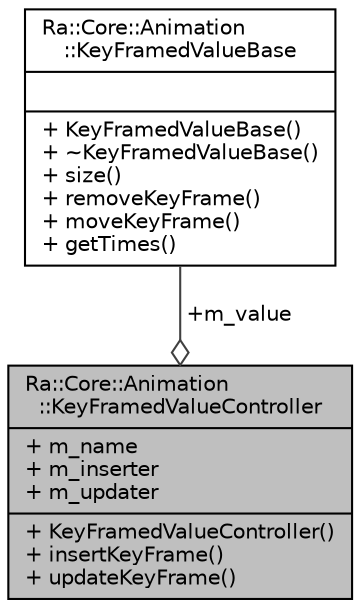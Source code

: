 digraph "Ra::Core::Animation::KeyFramedValueController"
{
 // INTERACTIVE_SVG=YES
 // LATEX_PDF_SIZE
  edge [fontname="Helvetica",fontsize="10",labelfontname="Helvetica",labelfontsize="10"];
  node [fontname="Helvetica",fontsize="10",shape=record];
  Node1 [label="{Ra::Core::Animation\l::KeyFramedValueController\n|+ m_name\l+ m_inserter\l+ m_updater\l|+ KeyFramedValueController()\l+ insertKeyFrame()\l+ updateKeyFrame()\l}",height=0.2,width=0.4,color="black", fillcolor="grey75", style="filled", fontcolor="black",tooltip=" "];
  Node2 -> Node1 [color="grey25",fontsize="10",style="solid",label=" +m_value" ,arrowhead="odiamond",fontname="Helvetica"];
  Node2 [label="{Ra::Core::Animation\l::KeyFramedValueBase\n||+ KeyFramedValueBase()\l+ ~KeyFramedValueBase()\l+ size()\l+ removeKeyFrame()\l+ moveKeyFrame()\l+ getTimes()\l}",height=0.2,width=0.4,color="black", fillcolor="white", style="filled",URL="$classRa_1_1Core_1_1Animation_1_1KeyFramedValueBase.html",tooltip=" "];
}
